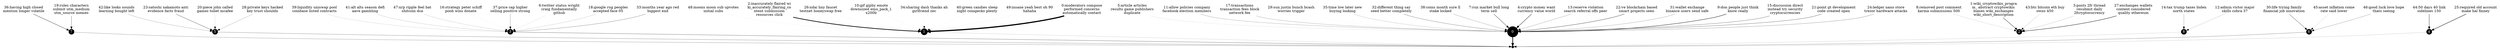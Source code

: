 strict digraph {
	node [shape=point];
	n0_30 -> n1_6 [penwidth=0.73];
	n0_36 -> n1_7 [penwidth=0.89];
	n0_42 -> n1_5 [penwidth=0.35];
	n0_39 -> n1_3 [penwidth=0.18];
	n0_45 -> n1_6 [penwidth=0.16];
	n0_48 -> n1_1 [penwidth=0.05];
	n0_2 -> n1_1 [penwidth=2.57];
	n0_5 -> n1_0 [penwidth=0.12];
	n1_0 -> n2_0 [penwidth=2.55];
	n1_6 -> n2_0 [penwidth=0.55];
	n0_8 -> n1_2 [penwidth=0.18];
	n0_14 -> n1_8 [penwidth=0.45];
	n1_3 -> n2_0 [penwidth=0.68];
	n0_11 -> n1_0 [penwidth=0.39];
	n0_17 -> n1_0 [penwidth=0.38];
	n0_23 -> n1_5 [penwidth=0.71];
	n0_20 -> n1_5 [penwidth=0.17];
	n0_26 -> n1_1 [penwidth=0.03];
	n0_29 -> n1_0 [penwidth=0.03];
	n0_35 -> n1_0 [penwidth=0.27];
	n0_32 -> n1_0 [penwidth=0.55];
	n0_38 -> n1_0 [penwidth=0.38];
	n0_41 -> n1_3 [penwidth=0.24];
	n0_47 -> n1_3 [penwidth=0.22];
	n0_44 -> n1_4 [penwidth=1.05];
	n0_1 -> n1_2 [penwidth=1.05];
	n0_7 -> n1_0 [penwidth=0.91];
	n1_2 -> n2_0 [penwidth=0.00];
	n0_4 -> n1_0 [penwidth=1.13];
	n0_10 -> n1_1 [penwidth=0.04];
	n0_16 -> n1_3 [penwidth=0.04];
	n1_5 -> n2_0 [penwidth=0.54];
	n0_13 -> n1_0 [penwidth=0.38];
	n0_19 -> n1_7 [penwidth=0.66];
	n1_8 -> n2_0 [penwidth=0.23];
	n0_22 -> n1_0 [penwidth=0.88];
	n0_28 -> n1_5 [penwidth=0.33];
	n0_25 -> n1_4 [penwidth=1.28];
	n0_31 -> n1_0 [penwidth=0.40];
	n0_34 -> n1_1 [penwidth=0.03];
	n0_40 -> n1_1 [penwidth=0.03];
	n0_37 -> n1_3 [penwidth=0.51];
	n0_43 -> n1_2 [penwidth=0.24];
	n0_46 -> n1_6 [penwidth=0.40];
	n0_49 -> n1_1 [penwidth=0.05];
	n0_0 -> n1_1 [penwidth=4.65];
	n1_1 -> n2_0 [penwidth=0.22];
	n0_3 -> n1_2 [penwidth=0.24];
	n0_9 -> n1_0 [penwidth=1.24];
	n1_4 -> n2_0 [penwidth=0.24];
	n0_6 -> n1_3 [penwidth=0.13];
	n0_12 -> n1_8 [penwidth=0.25];
	n1_7 -> n2_0 [penwidth=0.48];
	n0_15 -> n1_0 [penwidth=0.64];
	n0_21 -> n1_0 [penwidth=0.69];
	n0_18 -> n1_3 [penwidth=0.23];
	n0_24 -> n1_0 [penwidth=0.49];
	n0_27 -> n1_2 [penwidth=1.26];
	n0_33 -> n1_3 [penwidth=0.53];
	n0_30 [label="30:life trying family
financial job innovation",shape=none,fontcolor="black"]
	n0_36 [label="36:having high closed
mention longer volatile",shape=none,fontcolor="black"]
	n0_42 [label="42:like looks sounds
learning bought left",shape=none,fontcolor="black"]
	n0_39 [label="39:liquidity uniswap pool
coinbase listed contracts",shape=none,fontcolor="black"]
	n0_45 [label="45:asset inflation come
rate said lower",shape=none,fontcolor="black"]
	n0_48 [label="48:moons moon sub upvotes
initial subs",shape=none,fontcolor="black"]
	n0_2 [label="2:inaccurately flaired wi
ki_accurately_flairing_co
ntent submission
resources click",shape=none,fontcolor="black"]
	n0_5 [label="5:article articles
results game publishers
duplicate",shape=none,fontcolor="black"]
	n1_0 [shape=circle,margin="0,0",style=filled,fillcolor=black,fontcolor=white,height=0.60,label="0"]
	n1_6 [shape=circle,margin="0,0",style=filled,fillcolor=black,fontcolor=white,height=0.01,label="6"]
	n0_8 [label="8:removed post comment
karma submissions 500",shape=none,fontcolor="black"]
	n0_14 [label="14:tax trump taxes biden
north states",shape=none,fontcolor="black"]
	n1_3 [shape=circle,margin="0,0",style=filled,fillcolor=black,fontcolor=white,height=0.05,label="3"]
	n0_11 [label="11:allow policies company
facebook election members",shape=none,fontcolor="black"]
	n0_17 [label="17:transactions
transaction fees block
network fee",shape=none,fontcolor="black"]
	n0_23 [label="23:satoshi nakamoto anti
evidence facts fraud",shape=none,fontcolor="black"]
	n0_20 [label="20:piece john called
games toilet mcafee",shape=none,fontcolor="black"]
	n0_26 [label="26:xdai hny faucet
testnet honeyswap free",shape=none,fontcolor="black"]
	n0_29 [label="29:sun justin bunch bcash
worries trigger",shape=none,fontcolor="black"]
	n0_35 [label="35:time low later new
buying looking",shape=none,fontcolor="black"]
	n0_32 [label="32:different thing say
seed better completely",shape=none,fontcolor="black"]
	n0_38 [label="38:coins month sure ll
stake locked",shape=none,fontcolor="black"]
	n0_41 [label="41:alt alts season defi
aave gambling",shape=none,fontcolor="black"]
	n0_47 [label="47:xrp ripple feel bat
shitcoin dca",shape=none,fontcolor="black"]
	n0_44 [label="44:50 days 40 link
sidelines 150",shape=none,fontcolor="black"]
	n0_1 [label="1:wiki_cryptowikis_progra
m_ abstract cryptowikis
biases wiki_exchanges
wiki_short_description",shape=none,fontcolor="black"]
	n0_7 [label="7:run market bull long
term sell",shape=none,fontcolor="black"]
	n1_2 [shape=circle,margin="0,0",style=filled,fillcolor=black,fontcolor=white,height=0.13,label="2"]
	n0_4 [label="4:crypto money want
currency value world",shape=none,fontcolor="black"]
	n0_10 [label="10:gif giphy emote
downsized emo_pack_1
x200b",shape=none,fontcolor="black"]
	n0_16 [label="16:strategy peter schiff
pooh wins donate",shape=none,fontcolor="black"]
	n1_5 [shape=circle,margin="0,0",style=filled,fillcolor=black,fontcolor=white,height=0.02,label="5"]
	n0_13 [label="13:reserve violation
search referral offs peer",shape=none,fontcolor="black"]
	n0_19 [label="19:rules characters
submit utm_medium
utm_source memes",shape=none,fontcolor="black"]
	n1_8 [shape=circle,margin="0,0",style=filled,fillcolor=black,fontcolor=white,height=0.00,label="8"]
	n0_22 [label="22:ve blockchain based
smart projects seen",shape=none,fontcolor="black"]
	n0_28 [label="28:private keys hacked
key trust shouldn",shape=none,fontcolor="black"]
	n0_25 [label="25:required old account
make hal finney",shape=none,fontcolor="black"]
	n0_31 [label="31:wallet exchange
binance users send safe",shape=none,fontcolor="black"]
	n0_34 [label="34:sharing dash thanks ah
girlfriend zec",shape=none,fontcolor="black"]
	n0_40 [label="40:green candies sleep
night coingecko plenty",shape=none,fontcolor="black"]
	n0_37 [label="37:price cap higher
selling positive strong",shape=none,fontcolor="black"]
	n0_43 [label="43:btc bitcoin eth buy
owns 450",shape=none,fontcolor="black"]
	n0_46 [label="46:good luck love hope
thats seeing",shape=none,fontcolor="black"]
	n0_49 [label="49:insane yeah best oh 90
hahaha",shape=none,fontcolor="black"]
	n0_0 [label="0:moderators compose
performed concerns
automatically contact",shape=none,fontcolor="black"]
	n1_1 [shape=circle,margin="0,0",style=filled,fillcolor=black,fontcolor=white,height=0.36,label="1"]
	n0_3 [label="3:posts 2fr thread
resubmit daily
2fcryptocurrency",shape=none,fontcolor="black"]
	n2_0 [shape=point,height=0.12]
	n0_9 [label="9:don people just think
know really",shape=none,fontcolor="black"]
	n1_4 [shape=circle,margin="0,0",style=filled,fillcolor=black,fontcolor=white,height=0.02,label="4"]
	n0_6 [label="6:twitter status wright
craig fundamentally
github",shape=none,fontcolor="black"]
	n0_12 [label="12:admin victor major
skills cobra 37",shape=none,fontcolor="black"]
	n1_7 [shape=circle,margin="0,0",style=filled,fillcolor=black,fontcolor=white,height=0.01,label="7"]
	n0_15 [label="15:discussion direct
instead try security
cryptocurrencies",shape=none,fontcolor="black"]
	n0_21 [label="21:point gt development
code created open",shape=none,fontcolor="black"]
	n0_18 [label="18:google rug peoples
accepted face 05",shape=none,fontcolor="black"]
	n0_24 [label="24:ledger nano store
trezor hardware attacks",shape=none,fontcolor="black"]
	n0_27 [label="27:exchanges wallets
content considered
quality ethereum",shape=none,fontcolor="black"]
	n0_33 [label="33:months year ago red
biggest end",shape=none,fontcolor="black"]
}